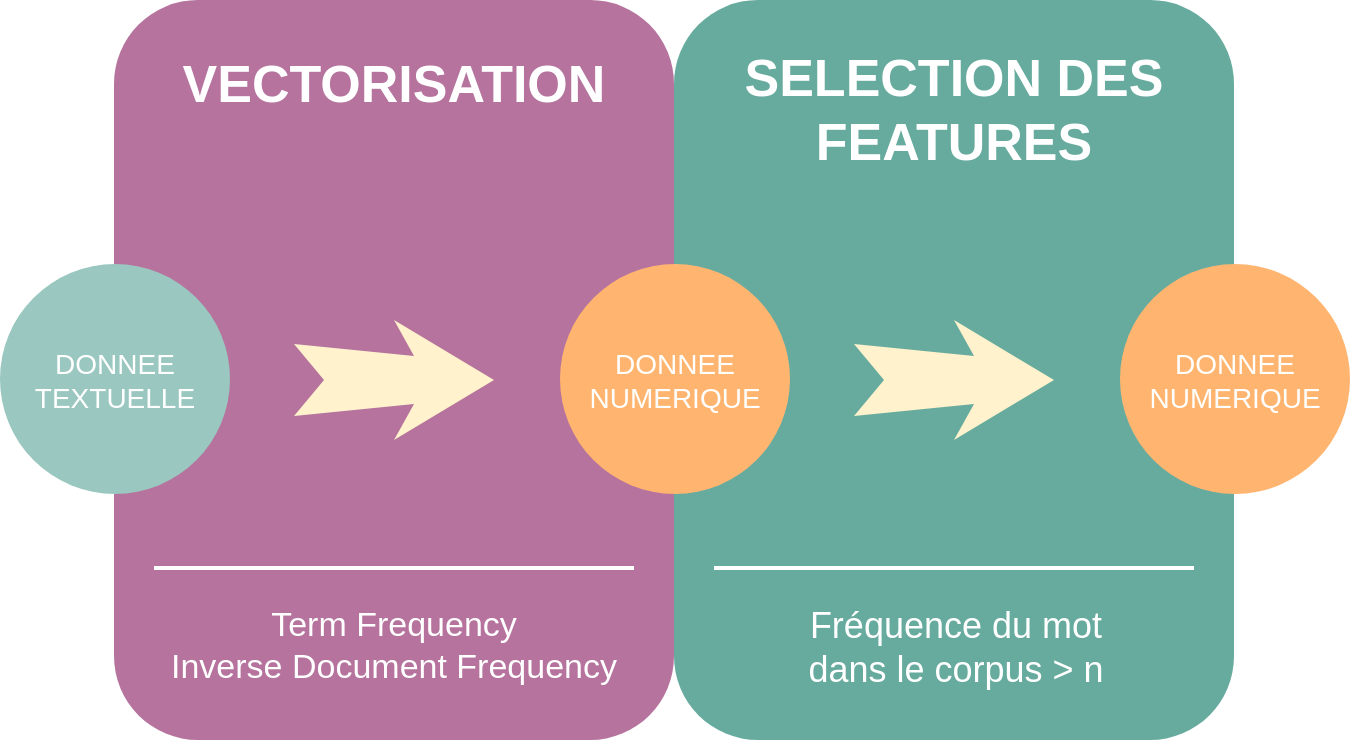 <mxfile version="10.6.5" type="device"><diagram name="Page-1" id="12e1b939-464a-85fe-373e-61e167be1490"><mxGraphModel dx="1394" dy="755" grid="1" gridSize="10" guides="1" tooltips="1" connect="1" arrows="1" fold="1" page="1" pageScale="1.5" pageWidth="1169" pageHeight="826" background="#ffffff" math="0" shadow="0"><root><mxCell id="0"/><mxCell id="1" parent="0"/><mxCell id="60da8b9f42644d3a-2" value="" style="whiteSpace=wrap;html=1;rounded=1;shadow=0;strokeWidth=8;fontSize=20;align=center;fillColor=#B5739D;strokeColor=none;gradientColor=none;" parent="1" vertex="1"><mxGeometry x="316" y="410" width="280" height="370" as="geometry"/></mxCell><mxCell id="60da8b9f42644d3a-3" value="VECTORISATION" style="text;html=1;strokeColor=none;fillColor=none;align=center;verticalAlign=middle;whiteSpace=wrap;rounded=0;shadow=0;fontSize=26;fontColor=#FFFFFF;fontStyle=1" parent="1" vertex="1"><mxGeometry x="316" y="422" width="280" height="60" as="geometry"/></mxCell><mxCell id="60da8b9f42644d3a-4" value="&lt;div style=&quot;font-size: 17px&quot;&gt;&lt;font style=&quot;font-size: 17px&quot;&gt;Term Frequency &lt;br&gt;&lt;/font&gt;&lt;/div&gt;&lt;div style=&quot;font-size: 17px&quot;&gt;&lt;font style=&quot;font-size: 17px&quot;&gt;Inverse Document Frequency&lt;/font&gt;&lt;/div&gt;" style="text;html=1;strokeColor=none;fillColor=none;align=center;verticalAlign=middle;whiteSpace=wrap;rounded=0;shadow=0;fontSize=18;fontColor=#FFFFFF;" parent="1" vertex="1"><mxGeometry x="316" y="706" width="280" height="54" as="geometry"/></mxCell><mxCell id="60da8b9f42644d3a-7" value="" style="line;strokeWidth=2;html=1;rounded=0;shadow=0;fontSize=27;align=center;fillColor=none;strokeColor=#FFFFFF;" parent="1" vertex="1"><mxGeometry x="336" y="689" width="240" height="10" as="geometry"/></mxCell><mxCell id="60da8b9f42644d3a-8" value="&lt;div&gt;DONNEE&lt;br&gt;&lt;/div&gt;&lt;div&gt;TEXTUELLE&lt;/div&gt;" style="ellipse;whiteSpace=wrap;html=1;rounded=0;shadow=0;strokeWidth=6;fontSize=14;align=center;fillColor=#9AC7BF;strokeColor=none;fontColor=#FFFFFF;" parent="1" vertex="1"><mxGeometry x="259" y="542" width="115" height="115" as="geometry"/></mxCell><mxCell id="60da8b9f42644d3a-9" value="" style="html=1;shadow=0;dashed=0;align=center;verticalAlign=middle;shape=mxgraph.arrows2.stylisedArrow;dy=0.6;dx=40;notch=15;feather=0.4;rounded=0;strokeWidth=1;fontSize=27;strokeColor=none;fillColor=#fff2cc;" parent="1" vertex="1"><mxGeometry x="406" y="570" width="100" height="60" as="geometry"/></mxCell><mxCell id="60da8b9f42644d3a-17" value="" style="whiteSpace=wrap;html=1;rounded=1;shadow=0;strokeWidth=8;fontSize=20;align=center;fillColor=#67AB9F;strokeColor=none;" parent="1" vertex="1"><mxGeometry x="596" y="410" width="280" height="370" as="geometry"/></mxCell><mxCell id="60da8b9f42644d3a-18" value="SELECTION DES FEATURES" style="text;html=1;strokeColor=none;fillColor=none;align=center;verticalAlign=middle;whiteSpace=wrap;rounded=0;shadow=0;fontSize=26;fontColor=#FFFFFF;fontStyle=1" parent="1" vertex="1"><mxGeometry x="596" y="422" width="280" height="85" as="geometry"/></mxCell><mxCell id="60da8b9f42644d3a-19" value="&lt;div&gt;&lt;font style=&quot;font-size: 18px&quot;&gt;Fréquence du mot &lt;br&gt;&lt;/font&gt;&lt;/div&gt;&lt;div&gt;&lt;font style=&quot;font-size: 18px&quot;&gt;dans le corpus &amp;gt; n&lt;/font&gt;&lt;/div&gt;" style="text;html=1;strokeColor=none;fillColor=none;align=center;verticalAlign=middle;whiteSpace=wrap;rounded=0;shadow=0;fontSize=18;fontColor=#FFFFFF;" parent="1" vertex="1"><mxGeometry x="597" y="698" width="280" height="72" as="geometry"/></mxCell><mxCell id="60da8b9f42644d3a-21" value="" style="line;strokeWidth=2;html=1;rounded=0;shadow=0;fontSize=27;align=center;fillColor=none;strokeColor=#FFFFFF;" parent="1" vertex="1"><mxGeometry x="616" y="689" width="240" height="10" as="geometry"/></mxCell><mxCell id="60da8b9f42644d3a-22" value="&lt;div&gt;DONNEE&lt;/div&gt;&lt;div&gt;NUMERIQUE&lt;/div&gt;" style="ellipse;whiteSpace=wrap;html=1;rounded=0;shadow=0;strokeWidth=6;fontSize=14;align=center;fillColor=#FFB570;strokeColor=none;fontColor=#FFFFFF;gradientColor=none;" parent="1" vertex="1"><mxGeometry x="539" y="542" width="115" height="115" as="geometry"/></mxCell><mxCell id="60da8b9f42644d3a-23" value="" style="html=1;shadow=0;dashed=0;align=center;verticalAlign=middle;shape=mxgraph.arrows2.stylisedArrow;dy=0.6;dx=40;notch=15;feather=0.4;rounded=0;strokeWidth=1;fontSize=27;strokeColor=none;fillColor=#fff2cc;" parent="1" vertex="1"><mxGeometry x="686" y="570" width="100" height="60" as="geometry"/></mxCell><mxCell id="60da8b9f42644d3a-29" value="DONNEE&lt;br&gt;&lt;div&gt;NUMERIQUE&lt;/div&gt;" style="ellipse;whiteSpace=wrap;html=1;rounded=0;shadow=0;strokeWidth=6;fontSize=14;align=center;fillColor=#FFB570;strokeColor=none;fontColor=#FFFFFF;" parent="1" vertex="1"><mxGeometry x="819" y="542" width="115" height="115" as="geometry"/></mxCell></root></mxGraphModel></diagram></mxfile>